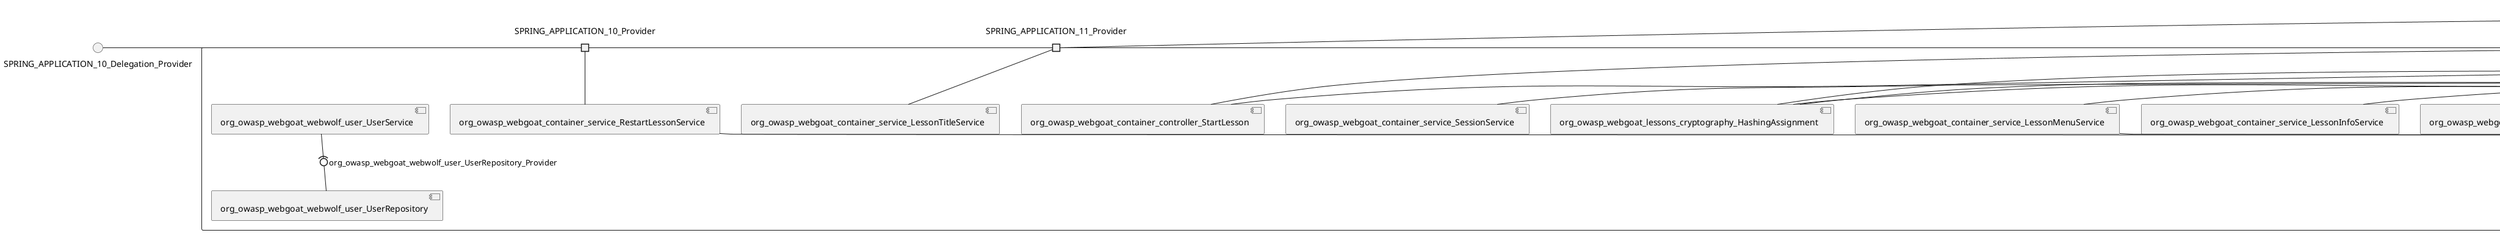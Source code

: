 @startuml
skinparam fixCircleLabelOverlapping true
skinparam componentStyle uml2
() SPRING_APPLICATION_10_Delegation_Provider
() SPRING_APPLICATION_11_Delegation_Provider
() SPRING_APPLICATION_12_Delegation_Provider
() SPRING_APPLICATION_13_Delegation_Provider
() SPRING_APPLICATION_14_Delegation_Provider
() SPRING_APPLICATION_15_Delegation_Provider
() SPRING_APPLICATION_16_Delegation_Provider
() SPRING_APPLICATION_2_Delegation_Provider
() SPRING_APPLICATION_3_Delegation_Provider
() SPRING_APPLICATION_4_Delegation_Provider
() SPRING_APPLICATION_5_Delegation_Provider
() SPRING_APPLICATION_6_Delegation_Provider
() SPRING_APPLICATION_7_Delegation_Provider
() SPRING_APPLICATION_8_Delegation_Provider
() SPRING_APPLICATION_9_Delegation_Provider
() SPRING_APPLICATION_BypassRestrictions_FieldRestrictions_POST_Delegation_Provider
() SPRING_APPLICATION_BypassRestrictions_frontendValidation_POST_Delegation_Provider
() SPRING_APPLICATION_ChromeDevTools_dummy_POST_Delegation_Provider
() SPRING_APPLICATION_ChromeDevTools_network_POST_Delegation_Provider
() SPRING_APPLICATION_CrossSiteScriptingStored_stored_xss_POST_Delegation_Provider
() SPRING_APPLICATION_CrossSiteScriptingStored_stored_xss_follow_up_POST_Delegation_Provider
() SPRING_APPLICATION_CrossSiteScripting_attack1_POST_Delegation_Provider
() SPRING_APPLICATION_CrossSiteScripting_attack3_POST_Delegation_Provider
() SPRING_APPLICATION_CrossSiteScripting_attack4_POST_Delegation_Provider
() SPRING_APPLICATION_CrossSiteScripting_attack5a_GET_Delegation_Provider
() SPRING_APPLICATION_CrossSiteScripting_attack6a_POST_Delegation_Provider
() SPRING_APPLICATION_CrossSiteScripting_dom_follow_up_POST_Delegation_Provider
() SPRING_APPLICATION_CrossSiteScripting_phone_home_xss_POST_Delegation_Provider
() SPRING_APPLICATION_CrossSiteScripting_quiz_GET_POST_Delegation_Provider
() SPRING_APPLICATION_Delegation_Provider
() SPRING_APPLICATION_GET_10_Delegation_Provider
() SPRING_APPLICATION_GET_11_Delegation_Provider
() SPRING_APPLICATION_GET_2_Delegation_Provider
() SPRING_APPLICATION_GET_3_Delegation_Provider
() SPRING_APPLICATION_GET_4_Delegation_Provider
() SPRING_APPLICATION_GET_5_Delegation_Provider
() SPRING_APPLICATION_GET_6_Delegation_Provider
() SPRING_APPLICATION_GET_7_Delegation_Provider
() SPRING_APPLICATION_GET_8_Delegation_Provider
() SPRING_APPLICATION_GET_9_Delegation_Provider
() SPRING_APPLICATION_GET_Delegation_Provider
() SPRING_APPLICATION_HtmlTampering_task_POST_Delegation_Provider
() SPRING_APPLICATION_HttpBasics_attack1_POST_Delegation_Provider
() SPRING_APPLICATION_HttpBasics_attack2_POST_Delegation_Provider
() SPRING_APPLICATION_IDOR_diff_attributes_POST_Delegation_Provider
() SPRING_APPLICATION_IDOR_login_POST_Delegation_Provider
() SPRING_APPLICATION_IDOR_profile_alt_path_POST_Delegation_Provider
() SPRING_APPLICATION_InsecureDeserialization_task_POST_Delegation_Provider
() SPRING_APPLICATION_InsecureLogin_Delegation_Provider
() SPRING_APPLICATION_JWT_decode_POST_Delegation_Provider
() SPRING_APPLICATION_JWT_jku_Delegation_Provider
() SPRING_APPLICATION_JWT_kid_Delegation_Provider
() SPRING_APPLICATION_JWT_quiz_GET_POST_Delegation_Provider
() SPRING_APPLICATION_JWT_refresh_Delegation_Provider
() SPRING_APPLICATION_JWT_secret_POST_Delegation_Provider
() SPRING_APPLICATION_JWT_votings_Delegation_Provider
() SPRING_APPLICATION_LogSpoofing_log_bleeding_POST_Delegation_Provider
() SPRING_APPLICATION_LogSpoofing_log_spoofing_POST_Delegation_Provider
() SPRING_APPLICATION_POST_10_Delegation_Provider
() SPRING_APPLICATION_POST_11_Delegation_Provider
() SPRING_APPLICATION_POST_12_Delegation_Provider
() SPRING_APPLICATION_POST_13_Delegation_Provider
() SPRING_APPLICATION_POST_14_Delegation_Provider
() SPRING_APPLICATION_POST_15_Delegation_Provider
() SPRING_APPLICATION_POST_16_Delegation_Provider
() SPRING_APPLICATION_POST_17_Delegation_Provider
() SPRING_APPLICATION_POST_18_Delegation_Provider
() SPRING_APPLICATION_POST_2_Delegation_Provider
() SPRING_APPLICATION_POST_3_Delegation_Provider
() SPRING_APPLICATION_POST_4_Delegation_Provider
() SPRING_APPLICATION_POST_5_Delegation_Provider
() SPRING_APPLICATION_POST_6_Delegation_Provider
() SPRING_APPLICATION_POST_7_Delegation_Provider
() SPRING_APPLICATION_POST_8_Delegation_Provider
() SPRING_APPLICATION_POST_9_Delegation_Provider
() SPRING_APPLICATION_POST_Delegation_Provider
() SPRING_APPLICATION_PUT_Delegation_Provider
() SPRING_APPLICATION_PasswordReset_ForgotPassword_create_password_reset_link_POST_Delegation_Provider
() SPRING_APPLICATION_PasswordReset_SecurityQuestions_POST_Delegation_Provider
() SPRING_APPLICATION_PasswordReset_reset_Delegation_Provider
() SPRING_APPLICATION_PasswordReset_simple_mail_reset_POST_Delegation_Provider
() SPRING_APPLICATION_PathTraversal_profile_picture_GET_Delegation_Provider
() SPRING_APPLICATION_PathTraversal_profile_picture_fix_GET_Delegation_Provider
() SPRING_APPLICATION_PathTraversal_profile_upload_POST_Delegation_Provider
() SPRING_APPLICATION_PathTraversal_profile_upload_fix_POST_Delegation_Provider
() SPRING_APPLICATION_PathTraversal_profile_upload_remove_user_input_POST_Delegation_Provider
() SPRING_APPLICATION_PathTraversal_random_POST_Delegation_Provider
() SPRING_APPLICATION_PathTraversal_random_picture_GET_Delegation_Provider
() SPRING_APPLICATION_PathTraversal_zip_slip_Delegation_Provider
() SPRING_APPLICATION_SSRF_task1_POST_Delegation_Provider
() SPRING_APPLICATION_SSRF_task2_POST_Delegation_Provider
() SPRING_APPLICATION_SecurePasswords_assignment_POST_Delegation_Provider
() SPRING_APPLICATION_SqlInjectionAdvanced_attack6a_POST_Delegation_Provider
() SPRING_APPLICATION_SqlInjectionAdvanced_attack6b_POST_Delegation_Provider
() SPRING_APPLICATION_SqlInjectionAdvanced_challenge_Login_POST_Delegation_Provider
() SPRING_APPLICATION_SqlInjectionAdvanced_challenge_PUT_Delegation_Provider
() SPRING_APPLICATION_SqlInjectionAdvanced_quiz_GET_POST_Delegation_Provider
() SPRING_APPLICATION_SqlInjectionMitigations_attack10a_POST_Delegation_Provider
() SPRING_APPLICATION_SqlInjectionMitigations_attack10b_POST_Delegation_Provider
() SPRING_APPLICATION_SqlInjectionMitigations_attack12a_POST_Delegation_Provider
() SPRING_APPLICATION_SqlInjectionMitigations_servers_GET_Delegation_Provider
() SPRING_APPLICATION_SqlInjection_assignment5a_POST_Delegation_Provider
() SPRING_APPLICATION_SqlInjection_assignment5b_POST_Delegation_Provider
() SPRING_APPLICATION_SqlInjection_attack10_POST_Delegation_Provider
() SPRING_APPLICATION_SqlInjection_attack2_POST_Delegation_Provider
() SPRING_APPLICATION_SqlInjection_attack3_POST_Delegation_Provider
() SPRING_APPLICATION_SqlInjection_attack4_POST_Delegation_Provider
() SPRING_APPLICATION_SqlInjection_attack5_POST_Delegation_Provider
() SPRING_APPLICATION_SqlInjection_attack8_POST_Delegation_Provider
() SPRING_APPLICATION_SqlInjection_attack9_POST_Delegation_Provider
() SPRING_APPLICATION_SqlOnlyInputValidationOnKeywords_attack_POST_Delegation_Provider
() SPRING_APPLICATION_SqlOnlyInputValidation_attack_POST_Delegation_Provider
() SPRING_APPLICATION_VulnerableComponents_attack1_POST_Delegation_Provider
() SPRING_APPLICATION_WebWolf_GET_Delegation_Provider
() SPRING_APPLICATION_WebWolf_landing_Delegation_Provider
() SPRING_APPLICATION_WebWolf_mail_Delegation_Provider
() SPRING_APPLICATION_challenge_1_POST_Delegation_Provider
() SPRING_APPLICATION_challenge_5_POST_Delegation_Provider
() SPRING_APPLICATION_challenge_7_Delegation_Provider
() SPRING_APPLICATION_challenge_8_Delegation_Provider
() SPRING_APPLICATION_challenge_logo_Delegation_Provider
() SPRING_APPLICATION_cia_quiz_GET_POST_Delegation_Provider
() SPRING_APPLICATION_clientSideFiltering_attack1_POST_Delegation_Provider
() SPRING_APPLICATION_clientSideFiltering_challenge_store_coupons_GET_Delegation_Provider
() SPRING_APPLICATION_clientSideFiltering_getItForFree_POST_Delegation_Provider
() SPRING_APPLICATION_clientSideFiltering_salaries_GET_Delegation_Provider
() SPRING_APPLICATION_crypto_encoding_basic_auth_POST_Delegation_Provider
() SPRING_APPLICATION_crypto_encoding_xor_POST_Delegation_Provider
() SPRING_APPLICATION_crypto_hashing_POST_Delegation_Provider
() SPRING_APPLICATION_crypto_secure_defaults_POST_Delegation_Provider
() SPRING_APPLICATION_crypto_signing_verify_POST_Delegation_Provider
() SPRING_APPLICATION_csrf_feedback_message_POST_Delegation_Provider
() SPRING_APPLICATION_csrf_review_POST_Delegation_Provider
() SPRING_APPLICATION_files_GET_Delegation_Provider
() SPRING_APPLICATION_fileupload_POST_Delegation_Provider
() SPRING_APPLICATION_jwt_Delegation_Provider
() SPRING_APPLICATION_landing_Delegation_Provider
() SPRING_APPLICATION_lesson_template_Delegation_Provider
() SPRING_APPLICATION_login_oauth_mvc_GET_Delegation_Provider
() SPRING_APPLICATION_mail_DELETE_GET_POST_Delegation_Provider
() SPRING_APPLICATION_register_mvc_POST_Delegation_Provider
() SPRING_APPLICATION_registration_GET_Delegation_Provider
() SPRING_APPLICATION_requests_GET_Delegation_Provider
() SPRING_APPLICATION_scoreboard_data_GET_Delegation_Provider
() SPRING_APPLICATION_server_directory_GET_Delegation_Provider
() SPRING_APPLICATION_service_debug_labels_mvc_Delegation_Provider
() SPRING_APPLICATION_service_lessonoverview_mvc_Delegation_Provider
() SPRING_APPLICATION_xxe_comments_GET_Delegation_Provider
rectangle System {
[org_owasp_webgoat_container_HammerHead] [[webgoat-webgoat.repository#_kEpn4ho8Ee-Sg6AKe7UP2Q]]
[org_owasp_webgoat_container_WebWolfRedirect] [[webgoat-webgoat.repository#_kEpn4ho8Ee-Sg6AKe7UP2Q]]
[org_owasp_webgoat_container_controller_StartLesson] [[webgoat-webgoat.repository#_kEpn4ho8Ee-Sg6AKe7UP2Q]]
[org_owasp_webgoat_container_controller_Welcome] [[webgoat-webgoat.repository#_kEpn4ho8Ee-Sg6AKe7UP2Q]]
[org_owasp_webgoat_container_i18n_PluginMessages_Provider] [[webgoat-webgoat.repository#_kEpn4ho8Ee-Sg6AKe7UP2Q]]
[org_owasp_webgoat_container_service_EnvironmentService] [[webgoat-webgoat.repository#_kEpn4ho8Ee-Sg6AKe7UP2Q]]
[org_owasp_webgoat_container_service_HintService] [[webgoat-webgoat.repository#_kEpn4ho8Ee-Sg6AKe7UP2Q]]
[org_owasp_webgoat_container_service_LabelDebugService] [[webgoat-webgoat.repository#_kEpn4ho8Ee-Sg6AKe7UP2Q]]
[org_owasp_webgoat_container_service_LabelService] [[webgoat-webgoat.repository#_kEpn4ho8Ee-Sg6AKe7UP2Q]]
[org_owasp_webgoat_container_service_LessonInfoService] [[webgoat-webgoat.repository#_kEpn4ho8Ee-Sg6AKe7UP2Q]]
[org_owasp_webgoat_container_service_LessonMenuService] [[webgoat-webgoat.repository#_kEpn4ho8Ee-Sg6AKe7UP2Q]]
[org_owasp_webgoat_container_service_LessonProgressService] [[webgoat-webgoat.repository#_kEpn4ho8Ee-Sg6AKe7UP2Q]]
[org_owasp_webgoat_container_service_LessonTitleService] [[webgoat-webgoat.repository#_kEpn4ho8Ee-Sg6AKe7UP2Q]]
[org_owasp_webgoat_container_service_ReportCardService] [[webgoat-webgoat.repository#_kEpn4ho8Ee-Sg6AKe7UP2Q]]
[org_owasp_webgoat_container_service_RestartLessonService] [[webgoat-webgoat.repository#_kEpn4ho8Ee-Sg6AKe7UP2Q]]
[org_owasp_webgoat_container_service_SessionService] [[webgoat-webgoat.repository#_kEpn4ho8Ee-Sg6AKe7UP2Q]]
[org_owasp_webgoat_container_session_UserSessionData_Provider] [[webgoat-webgoat.repository#_kEpn4ho8Ee-Sg6AKe7UP2Q]]
[org_owasp_webgoat_container_session_WebSession_Provider] [[webgoat-webgoat.repository#_kEpn4ho8Ee-Sg6AKe7UP2Q]]
[org_owasp_webgoat_container_users_RegistrationController] [[webgoat-webgoat.repository#_kEpn4ho8Ee-Sg6AKe7UP2Q]]
[org_owasp_webgoat_container_users_Scoreboard] [[webgoat-webgoat.repository#_kEpn4ho8Ee-Sg6AKe7UP2Q]]
[org_owasp_webgoat_container_users_UserRepository] [[webgoat-webgoat.repository#_kEpn4ho8Ee-Sg6AKe7UP2Q]]
[org_owasp_webgoat_container_users_UserService] [[webgoat-webgoat.repository#_kEpn4ho8Ee-Sg6AKe7UP2Q]]
[org_owasp_webgoat_container_users_UserTrackerRepository] [[webgoat-webgoat.repository#_kEpn4ho8Ee-Sg6AKe7UP2Q]]
[org_owasp_webgoat_lessons_authbypass_VerifyAccount] [[webgoat-webgoat.repository#_kEpn4ho8Ee-Sg6AKe7UP2Q]]
[org_owasp_webgoat_lessons_bypassrestrictions_BypassRestrictionsFieldRestrictions] [[webgoat-webgoat.repository#_kEpn4ho8Ee-Sg6AKe7UP2Q]]
[org_owasp_webgoat_lessons_bypassrestrictions_BypassRestrictionsFrontendValidation] [[webgoat-webgoat.repository#_kEpn4ho8Ee-Sg6AKe7UP2Q]]
[org_owasp_webgoat_lessons_challenges_FlagController] [[webgoat-webgoat.repository#_kEpn4ho8Ee-Sg6AKe7UP2Q]]
[org_owasp_webgoat_lessons_challenges_challenge1_Assignment1] [[webgoat-webgoat.repository#_kEpn4ho8Ee-Sg6AKe7UP2Q]]
[org_owasp_webgoat_lessons_challenges_challenge1_ImageServlet] [[webgoat-webgoat.repository#_kEpn4ho8Ee-Sg6AKe7UP2Q]]
[org_owasp_webgoat_lessons_challenges_challenge5_Assignment5] [[webgoat-webgoat.repository#_kEpn4ho8Ee-Sg6AKe7UP2Q]]
[org_owasp_webgoat_lessons_challenges_challenge7_Assignment7] [[webgoat-webgoat.repository#_kEpn4ho8Ee-Sg6AKe7UP2Q]]
[org_owasp_webgoat_lessons_challenges_challenge8_Assignment8] [[webgoat-webgoat.repository#_kEpn4ho8Ee-Sg6AKe7UP2Q]]
[org_owasp_webgoat_lessons_chromedevtools_NetworkDummy] [[webgoat-webgoat.repository#_kEpn4ho8Ee-Sg6AKe7UP2Q]]
[org_owasp_webgoat_lessons_chromedevtools_NetworkLesson] [[webgoat-webgoat.repository#_kEpn4ho8Ee-Sg6AKe7UP2Q]]
[org_owasp_webgoat_lessons_cia_CIAQuiz] [[webgoat-webgoat.repository#_kEpn4ho8Ee-Sg6AKe7UP2Q]]
[org_owasp_webgoat_lessons_clientsidefiltering_ClientSideFilteringAssignment] [[webgoat-webgoat.repository#_kEpn4ho8Ee-Sg6AKe7UP2Q]]
[org_owasp_webgoat_lessons_clientsidefiltering_ClientSideFilteringFreeAssignment] [[webgoat-webgoat.repository#_kEpn4ho8Ee-Sg6AKe7UP2Q]]
[org_owasp_webgoat_lessons_clientsidefiltering_Salaries] [[webgoat-webgoat.repository#_kEpn4ho8Ee-Sg6AKe7UP2Q]]
[org_owasp_webgoat_lessons_clientsidefiltering_ShopEndpoint] [[webgoat-webgoat.repository#_kEpn4ho8Ee-Sg6AKe7UP2Q]]
[org_owasp_webgoat_lessons_cryptography_EncodingAssignment] [[webgoat-webgoat.repository#_kEpn4ho8Ee-Sg6AKe7UP2Q]]
[org_owasp_webgoat_lessons_cryptography_HashingAssignment] [[webgoat-webgoat.repository#_kEpn4ho8Ee-Sg6AKe7UP2Q]]
[org_owasp_webgoat_lessons_cryptography_SecureDefaultsAssignment] [[webgoat-webgoat.repository#_kEpn4ho8Ee-Sg6AKe7UP2Q]]
[org_owasp_webgoat_lessons_cryptography_SigningAssignment] [[webgoat-webgoat.repository#_kEpn4ho8Ee-Sg6AKe7UP2Q]]
[org_owasp_webgoat_lessons_cryptography_XOREncodingAssignment] [[webgoat-webgoat.repository#_kEpn4ho8Ee-Sg6AKe7UP2Q]]
[org_owasp_webgoat_lessons_csrf_CSRFConfirmFlag1] [[webgoat-webgoat.repository#_kEpn4ho8Ee-Sg6AKe7UP2Q]]
[org_owasp_webgoat_lessons_csrf_CSRFFeedback] [[webgoat-webgoat.repository#_kEpn4ho8Ee-Sg6AKe7UP2Q]]
[org_owasp_webgoat_lessons_csrf_CSRFGetFlag] [[webgoat-webgoat.repository#_kEpn4ho8Ee-Sg6AKe7UP2Q]]
[org_owasp_webgoat_lessons_csrf_CSRFLogin] [[webgoat-webgoat.repository#_kEpn4ho8Ee-Sg6AKe7UP2Q]]
[org_owasp_webgoat_lessons_csrf_ForgedReviews] [[webgoat-webgoat.repository#_kEpn4ho8Ee-Sg6AKe7UP2Q]]
[org_owasp_webgoat_lessons_csrf_ObjectMapper_Provider] [[webgoat-webgoat.repository#_kEpn4ho8Ee-Sg6AKe7UP2Q]]
[org_owasp_webgoat_lessons_deserialization_InsecureDeserializationTask] [[webgoat-webgoat.repository#_kEpn4ho8Ee-Sg6AKe7UP2Q]]
[org_owasp_webgoat_lessons_hijacksession_HijackSessionAssignment] [[webgoat-webgoat.repository#_kEpn4ho8Ee-Sg6AKe7UP2Q]]
[org_owasp_webgoat_lessons_hijacksession_cas_HijackSessionAuthenticationProvider] [[webgoat-webgoat.repository#_kEpn4ho8Ee-Sg6AKe7UP2Q]]
[org_owasp_webgoat_lessons_htmltampering_HtmlTamperingTask] [[webgoat-webgoat.repository#_kEpn4ho8Ee-Sg6AKe7UP2Q]]
[org_owasp_webgoat_lessons_httpbasics_HttpBasicsLesson] [[webgoat-webgoat.repository#_kEpn4ho8Ee-Sg6AKe7UP2Q]]
[org_owasp_webgoat_lessons_httpbasics_HttpBasicsQuiz] [[webgoat-webgoat.repository#_kEpn4ho8Ee-Sg6AKe7UP2Q]]
[org_owasp_webgoat_lessons_httpproxies_HttpBasicsInterceptRequest] [[webgoat-webgoat.repository#_kEpn4ho8Ee-Sg6AKe7UP2Q]]
[org_owasp_webgoat_lessons_idor_IDORDiffAttributes] [[webgoat-webgoat.repository#_kEpn4ho8Ee-Sg6AKe7UP2Q]]
[org_owasp_webgoat_lessons_idor_IDOREditOtherProfile] [[webgoat-webgoat.repository#_kEpn4ho8Ee-Sg6AKe7UP2Q]]
[org_owasp_webgoat_lessons_idor_IDORLogin] [[webgoat-webgoat.repository#_kEpn4ho8Ee-Sg6AKe7UP2Q]]
[org_owasp_webgoat_lessons_idor_IDORViewOtherProfile] [[webgoat-webgoat.repository#_kEpn4ho8Ee-Sg6AKe7UP2Q]]
[org_owasp_webgoat_lessons_idor_IDORViewOwnProfile] [[webgoat-webgoat.repository#_kEpn4ho8Ee-Sg6AKe7UP2Q]]
[org_owasp_webgoat_lessons_idor_IDORViewOwnProfileAltUrl] [[webgoat-webgoat.repository#_kEpn4ho8Ee-Sg6AKe7UP2Q]]
[org_owasp_webgoat_lessons_insecurelogin_InsecureLoginTask] [[webgoat-webgoat.repository#_kEpn4ho8Ee-Sg6AKe7UP2Q]]
[org_owasp_webgoat_lessons_jwt_JWTDecodeEndpoint] [[webgoat-webgoat.repository#_kEpn4ho8Ee-Sg6AKe7UP2Q]]
[org_owasp_webgoat_lessons_jwt_JWTQuiz] [[webgoat-webgoat.repository#_kEpn4ho8Ee-Sg6AKe7UP2Q]]
[org_owasp_webgoat_lessons_jwt_JWTRefreshEndpoint] [[webgoat-webgoat.repository#_kEpn4ho8Ee-Sg6AKe7UP2Q]]
[org_owasp_webgoat_lessons_jwt_JWTSecretKeyEndpoint] [[webgoat-webgoat.repository#_kEpn4ho8Ee-Sg6AKe7UP2Q]]
[org_owasp_webgoat_lessons_jwt_JWTVotesEndpoint] [[webgoat-webgoat.repository#_kEpn4ho8Ee-Sg6AKe7UP2Q]]
[org_owasp_webgoat_lessons_jwt_claimmisuse_JWTHeaderJKUEndpoint] [[webgoat-webgoat.repository#_kEpn4ho8Ee-Sg6AKe7UP2Q]]
[org_owasp_webgoat_lessons_jwt_claimmisuse_JWTHeaderKIDEndpoint] [[webgoat-webgoat.repository#_kEpn4ho8Ee-Sg6AKe7UP2Q]]
[org_owasp_webgoat_lessons_lessontemplate_SampleAttack] [[webgoat-webgoat.repository#_kEpn4ho8Ee-Sg6AKe7UP2Q]]
[org_owasp_webgoat_lessons_logging_LogBleedingTask] [[webgoat-webgoat.repository#_kEpn4ho8Ee-Sg6AKe7UP2Q]]
[org_owasp_webgoat_lessons_logging_LogSpoofingTask] [[webgoat-webgoat.repository#_kEpn4ho8Ee-Sg6AKe7UP2Q]]
[org_owasp_webgoat_lessons_missingac_MissingFunctionACHiddenMenus] [[webgoat-webgoat.repository#_kEpn4ho8Ee-Sg6AKe7UP2Q]]
[org_owasp_webgoat_lessons_missingac_MissingFunctionACUsers] [[webgoat-webgoat.repository#_kEpn4ho8Ee-Sg6AKe7UP2Q]]
[org_owasp_webgoat_lessons_missingac_MissingFunctionACYourHash] [[webgoat-webgoat.repository#_kEpn4ho8Ee-Sg6AKe7UP2Q]]
[org_owasp_webgoat_lessons_missingac_MissingFunctionACYourHashAdmin] [[webgoat-webgoat.repository#_kEpn4ho8Ee-Sg6AKe7UP2Q]]
[org_owasp_webgoat_lessons_passwordreset_QuestionsAssignment] [[webgoat-webgoat.repository#_kEpn4ho8Ee-Sg6AKe7UP2Q]]
[org_owasp_webgoat_lessons_passwordreset_ResetLinkAssignment] [[webgoat-webgoat.repository#_kEpn4ho8Ee-Sg6AKe7UP2Q]]
[org_owasp_webgoat_lessons_passwordreset_ResetLinkAssignmentForgotPassword] [[webgoat-webgoat.repository#_kEpn4ho8Ee-Sg6AKe7UP2Q]]
[org_owasp_webgoat_lessons_passwordreset_SecurityQuestionAssignment] [[webgoat-webgoat.repository#_kEpn4ho8Ee-Sg6AKe7UP2Q]]
[org_owasp_webgoat_lessons_passwordreset_SimpleMailAssignment] [[webgoat-webgoat.repository#_kEpn4ho8Ee-Sg6AKe7UP2Q]]
[org_owasp_webgoat_lessons_passwordreset_TriedQuestions] [[webgoat-webgoat.repository#_kEpn4ho8Ee-Sg6AKe7UP2Q]]
[org_owasp_webgoat_lessons_pathtraversal_ProfileUpload] [[webgoat-webgoat.repository#_kEpn4ho8Ee-Sg6AKe7UP2Q]]
[org_owasp_webgoat_lessons_pathtraversal_ProfileUploadFix] [[webgoat-webgoat.repository#_kEpn4ho8Ee-Sg6AKe7UP2Q]]
[org_owasp_webgoat_lessons_pathtraversal_ProfileUploadRemoveUserInput] [[webgoat-webgoat.repository#_kEpn4ho8Ee-Sg6AKe7UP2Q]]
[org_owasp_webgoat_lessons_pathtraversal_ProfileUploadRetrieval] [[webgoat-webgoat.repository#_kEpn4ho8Ee-Sg6AKe7UP2Q]]
[org_owasp_webgoat_lessons_pathtraversal_ProfileZipSlip] [[webgoat-webgoat.repository#_kEpn4ho8Ee-Sg6AKe7UP2Q]]
[org_owasp_webgoat_lessons_securepasswords_SecurePasswordsAssignment] [[webgoat-webgoat.repository#_kEpn4ho8Ee-Sg6AKe7UP2Q]]
[org_owasp_webgoat_lessons_spoofcookie_SpoofCookieAssignment] [[webgoat-webgoat.repository#_kEpn4ho8Ee-Sg6AKe7UP2Q]]
[org_owasp_webgoat_lessons_sqlinjection_advanced_SqlInjectionChallenge] [[webgoat-webgoat.repository#_kEpn4ho8Ee-Sg6AKe7UP2Q]]
[org_owasp_webgoat_lessons_sqlinjection_advanced_SqlInjectionChallengeLogin] [[webgoat-webgoat.repository#_kEpn4ho8Ee-Sg6AKe7UP2Q]]
[org_owasp_webgoat_lessons_sqlinjection_advanced_SqlInjectionLesson6a] [[webgoat-webgoat.repository#_kEpn4ho8Ee-Sg6AKe7UP2Q]]
[org_owasp_webgoat_lessons_sqlinjection_advanced_SqlInjectionLesson6b] [[webgoat-webgoat.repository#_kEpn4ho8Ee-Sg6AKe7UP2Q]]
[org_owasp_webgoat_lessons_sqlinjection_advanced_SqlInjectionQuiz] [[webgoat-webgoat.repository#_kEpn4ho8Ee-Sg6AKe7UP2Q]]
[org_owasp_webgoat_lessons_sqlinjection_introduction_SqlInjectionLesson10] [[webgoat-webgoat.repository#_kEpn4ho8Ee-Sg6AKe7UP2Q]]
[org_owasp_webgoat_lessons_sqlinjection_introduction_SqlInjectionLesson2] [[webgoat-webgoat.repository#_kEpn4ho8Ee-Sg6AKe7UP2Q]]
[org_owasp_webgoat_lessons_sqlinjection_introduction_SqlInjectionLesson3] [[webgoat-webgoat.repository#_kEpn4ho8Ee-Sg6AKe7UP2Q]]
[org_owasp_webgoat_lessons_sqlinjection_introduction_SqlInjectionLesson4] [[webgoat-webgoat.repository#_kEpn4ho8Ee-Sg6AKe7UP2Q]]
[org_owasp_webgoat_lessons_sqlinjection_introduction_SqlInjectionLesson5] [[webgoat-webgoat.repository#_kEpn4ho8Ee-Sg6AKe7UP2Q]]
[org_owasp_webgoat_lessons_sqlinjection_introduction_SqlInjectionLesson5a] [[webgoat-webgoat.repository#_kEpn4ho8Ee-Sg6AKe7UP2Q]]
[org_owasp_webgoat_lessons_sqlinjection_introduction_SqlInjectionLesson5b] [[webgoat-webgoat.repository#_kEpn4ho8Ee-Sg6AKe7UP2Q]]
[org_owasp_webgoat_lessons_sqlinjection_introduction_SqlInjectionLesson8] [[webgoat-webgoat.repository#_kEpn4ho8Ee-Sg6AKe7UP2Q]]
[org_owasp_webgoat_lessons_sqlinjection_introduction_SqlInjectionLesson9] [[webgoat-webgoat.repository#_kEpn4ho8Ee-Sg6AKe7UP2Q]]
[org_owasp_webgoat_lessons_sqlinjection_mitigation_Servers] [[webgoat-webgoat.repository#_kEpn4ho8Ee-Sg6AKe7UP2Q]]
[org_owasp_webgoat_lessons_sqlinjection_mitigation_SqlInjectionLesson10a] [[webgoat-webgoat.repository#_kEpn4ho8Ee-Sg6AKe7UP2Q]]
[org_owasp_webgoat_lessons_sqlinjection_mitigation_SqlInjectionLesson10b] [[webgoat-webgoat.repository#_kEpn4ho8Ee-Sg6AKe7UP2Q]]
[org_owasp_webgoat_lessons_sqlinjection_mitigation_SqlInjectionLesson13] [[webgoat-webgoat.repository#_kEpn4ho8Ee-Sg6AKe7UP2Q]]
[org_owasp_webgoat_lessons_sqlinjection_mitigation_SqlOnlyInputValidation] [[webgoat-webgoat.repository#_kEpn4ho8Ee-Sg6AKe7UP2Q]]
[org_owasp_webgoat_lessons_sqlinjection_mitigation_SqlOnlyInputValidationOnKeywords] [[webgoat-webgoat.repository#_kEpn4ho8Ee-Sg6AKe7UP2Q]]
[org_owasp_webgoat_lessons_ssrf_SSRFTask1] [[webgoat-webgoat.repository#_kEpn4ho8Ee-Sg6AKe7UP2Q]]
[org_owasp_webgoat_lessons_ssrf_SSRFTask2] [[webgoat-webgoat.repository#_kEpn4ho8Ee-Sg6AKe7UP2Q]]
[org_owasp_webgoat_lessons_vulnerablecomponents_VulnerableComponentsLesson] [[webgoat-webgoat.repository#_kEpn4ho8Ee-Sg6AKe7UP2Q]]
[org_owasp_webgoat_lessons_webwolfintroduction_LandingAssignment] [[webgoat-webgoat.repository#_kEpn4ho8Ee-Sg6AKe7UP2Q]]
[org_owasp_webgoat_lessons_webwolfintroduction_MailAssignment] [[webgoat-webgoat.repository#_kEpn4ho8Ee-Sg6AKe7UP2Q]]
[org_owasp_webgoat_lessons_xss_CrossSiteScriptingLesson1] [[webgoat-webgoat.repository#_kEpn4ho8Ee-Sg6AKe7UP2Q]]
[org_owasp_webgoat_lessons_xss_CrossSiteScriptingLesson3] [[webgoat-webgoat.repository#_kEpn4ho8Ee-Sg6AKe7UP2Q]]
[org_owasp_webgoat_lessons_xss_CrossSiteScriptingLesson4] [[webgoat-webgoat.repository#_kEpn4ho8Ee-Sg6AKe7UP2Q]]
[org_owasp_webgoat_lessons_xss_CrossSiteScriptingLesson5a] [[webgoat-webgoat.repository#_kEpn4ho8Ee-Sg6AKe7UP2Q]]
[org_owasp_webgoat_lessons_xss_CrossSiteScriptingLesson6a] [[webgoat-webgoat.repository#_kEpn4ho8Ee-Sg6AKe7UP2Q]]
[org_owasp_webgoat_lessons_xss_CrossSiteScriptingQuiz] [[webgoat-webgoat.repository#_kEpn4ho8Ee-Sg6AKe7UP2Q]]
[org_owasp_webgoat_lessons_xss_DOMCrossSiteScripting] [[webgoat-webgoat.repository#_kEpn4ho8Ee-Sg6AKe7UP2Q]]
[org_owasp_webgoat_lessons_xss_DOMCrossSiteScriptingVerifier] [[webgoat-webgoat.repository#_kEpn4ho8Ee-Sg6AKe7UP2Q]]
[org_owasp_webgoat_lessons_xss_stored_StoredCrossSiteScriptingVerifier] [[webgoat-webgoat.repository#_kEpn4ho8Ee-Sg6AKe7UP2Q]]
[org_owasp_webgoat_lessons_xss_stored_StoredXssComments] [[webgoat-webgoat.repository#_kEpn4ho8Ee-Sg6AKe7UP2Q]]
[org_owasp_webgoat_lessons_xxe_BlindSendFileAssignment] [[webgoat-webgoat.repository#_kEpn4ho8Ee-Sg6AKe7UP2Q]]
[org_owasp_webgoat_lessons_xxe_CommentsCache] [[webgoat-webgoat.repository#_kEpn4ho8Ee-Sg6AKe7UP2Q]]
[org_owasp_webgoat_lessons_xxe_CommentsEndpoint] [[webgoat-webgoat.repository#_kEpn4ho8Ee-Sg6AKe7UP2Q]]
[org_owasp_webgoat_lessons_xxe_ContentTypeAssignment] [[webgoat-webgoat.repository#_kEpn4ho8Ee-Sg6AKe7UP2Q]]
[org_owasp_webgoat_lessons_xxe_SimpleXXE] [[webgoat-webgoat.repository#_kEpn4ho8Ee-Sg6AKe7UP2Q]]
[org_owasp_webgoat_webwolf_FileServer] [[webgoat-webgoat.repository#_kEpn4ho8Ee-Sg6AKe7UP2Q]]
[org_owasp_webgoat_webwolf_jwt_JWTController] [[webgoat-webgoat.repository#_kEpn4ho8Ee-Sg6AKe7UP2Q]]
[org_owasp_webgoat_webwolf_mailbox_MailboxController] [[webgoat-webgoat.repository#_kEpn4ho8Ee-Sg6AKe7UP2Q]]
[org_owasp_webgoat_webwolf_mailbox_MailboxRepository] [[webgoat-webgoat.repository#_kEpn4ho8Ee-Sg6AKe7UP2Q]]
[org_owasp_webgoat_webwolf_requests_LandingPage] [[webgoat-webgoat.repository#_kEpn4ho8Ee-Sg6AKe7UP2Q]]
[org_owasp_webgoat_webwolf_requests_Requests] [[webgoat-webgoat.repository#_kEpn4ho8Ee-Sg6AKe7UP2Q]]
[org_owasp_webgoat_webwolf_user_UserRepository] [[webgoat-webgoat.repository#_kEpn4ho8Ee-Sg6AKe7UP2Q]]
[org_owasp_webgoat_webwolf_user_UserService] [[webgoat-webgoat.repository#_kEpn4ho8Ee-Sg6AKe7UP2Q]]
port SPRING_APPLICATION_10_Provider
SPRING_APPLICATION_10_Delegation_Provider - SPRING_APPLICATION_10_Provider
SPRING_APPLICATION_10_Provider - [org_owasp_webgoat_container_service_RestartLessonService]
port SPRING_APPLICATION_11_Provider
SPRING_APPLICATION_11_Delegation_Provider - SPRING_APPLICATION_11_Provider
SPRING_APPLICATION_11_Provider - [org_owasp_webgoat_container_service_LessonTitleService]
port SPRING_APPLICATION_12_Provider
SPRING_APPLICATION_12_Delegation_Provider - SPRING_APPLICATION_12_Provider
SPRING_APPLICATION_12_Provider - [org_owasp_webgoat_container_controller_StartLesson]
port SPRING_APPLICATION_13_Provider
SPRING_APPLICATION_13_Delegation_Provider - SPRING_APPLICATION_13_Provider
SPRING_APPLICATION_13_Provider - [org_owasp_webgoat_lessons_cryptography_HashingAssignment]
port SPRING_APPLICATION_14_Provider
SPRING_APPLICATION_14_Delegation_Provider - SPRING_APPLICATION_14_Provider
SPRING_APPLICATION_14_Provider - [org_owasp_webgoat_lessons_jwt_JWTSecretKeyEndpoint]
port SPRING_APPLICATION_15_Provider
SPRING_APPLICATION_15_Delegation_Provider - SPRING_APPLICATION_15_Provider
SPRING_APPLICATION_15_Provider - [org_owasp_webgoat_container_service_LabelDebugService]
port SPRING_APPLICATION_16_Provider
SPRING_APPLICATION_16_Delegation_Provider - SPRING_APPLICATION_16_Provider
SPRING_APPLICATION_16_Provider - [org_owasp_webgoat_lessons_xxe_SimpleXXE]
port SPRING_APPLICATION_2_Provider
SPRING_APPLICATION_2_Delegation_Provider - SPRING_APPLICATION_2_Provider
SPRING_APPLICATION_2_Provider - [org_owasp_webgoat_container_service_SessionService]
port SPRING_APPLICATION_3_Provider
SPRING_APPLICATION_3_Delegation_Provider - SPRING_APPLICATION_3_Provider
SPRING_APPLICATION_3_Provider - [org_owasp_webgoat_lessons_cryptography_HashingAssignment]
port SPRING_APPLICATION_4_Provider
SPRING_APPLICATION_4_Delegation_Provider - SPRING_APPLICATION_4_Provider
SPRING_APPLICATION_4_Provider - [org_owasp_webgoat_container_service_LessonMenuService]
port SPRING_APPLICATION_5_Provider
SPRING_APPLICATION_5_Delegation_Provider - SPRING_APPLICATION_5_Provider
SPRING_APPLICATION_5_Provider - [org_owasp_webgoat_container_controller_StartLesson]
port SPRING_APPLICATION_6_Provider
SPRING_APPLICATION_6_Delegation_Provider - SPRING_APPLICATION_6_Provider
SPRING_APPLICATION_6_Provider - [org_owasp_webgoat_container_service_LessonInfoService]
port SPRING_APPLICATION_7_Provider
SPRING_APPLICATION_7_Delegation_Provider - SPRING_APPLICATION_7_Provider
SPRING_APPLICATION_7_Provider - [org_owasp_webgoat_lessons_httpproxies_HttpBasicsInterceptRequest]
port SPRING_APPLICATION_8_Provider
SPRING_APPLICATION_8_Delegation_Provider - SPRING_APPLICATION_8_Provider
SPRING_APPLICATION_8_Provider - [org_owasp_webgoat_container_HammerHead]
port SPRING_APPLICATION_9_Provider
SPRING_APPLICATION_9_Delegation_Provider - SPRING_APPLICATION_9_Provider
SPRING_APPLICATION_9_Provider - [org_owasp_webgoat_lessons_cryptography_SigningAssignment]
port SPRING_APPLICATION_BypassRestrictions_FieldRestrictions_POST_Provider
SPRING_APPLICATION_BypassRestrictions_FieldRestrictions_POST_Delegation_Provider - SPRING_APPLICATION_BypassRestrictions_FieldRestrictions_POST_Provider
SPRING_APPLICATION_BypassRestrictions_FieldRestrictions_POST_Provider - [org_owasp_webgoat_lessons_bypassrestrictions_BypassRestrictionsFieldRestrictions]
port SPRING_APPLICATION_BypassRestrictions_frontendValidation_POST_Provider
SPRING_APPLICATION_BypassRestrictions_frontendValidation_POST_Delegation_Provider - SPRING_APPLICATION_BypassRestrictions_frontendValidation_POST_Provider
SPRING_APPLICATION_BypassRestrictions_frontendValidation_POST_Provider - [org_owasp_webgoat_lessons_bypassrestrictions_BypassRestrictionsFrontendValidation]
port SPRING_APPLICATION_ChromeDevTools_dummy_POST_Provider
SPRING_APPLICATION_ChromeDevTools_dummy_POST_Delegation_Provider - SPRING_APPLICATION_ChromeDevTools_dummy_POST_Provider
SPRING_APPLICATION_ChromeDevTools_dummy_POST_Provider - [org_owasp_webgoat_lessons_chromedevtools_NetworkDummy]
port SPRING_APPLICATION_ChromeDevTools_network_POST_Provider
SPRING_APPLICATION_ChromeDevTools_network_POST_Delegation_Provider - SPRING_APPLICATION_ChromeDevTools_network_POST_Provider
SPRING_APPLICATION_ChromeDevTools_network_POST_Provider - [org_owasp_webgoat_lessons_chromedevtools_NetworkLesson]
port SPRING_APPLICATION_CrossSiteScriptingStored_stored_xss_POST_Provider
SPRING_APPLICATION_CrossSiteScriptingStored_stored_xss_POST_Delegation_Provider - SPRING_APPLICATION_CrossSiteScriptingStored_stored_xss_POST_Provider
SPRING_APPLICATION_CrossSiteScriptingStored_stored_xss_POST_Provider - [org_owasp_webgoat_lessons_xss_stored_StoredXssComments]
port SPRING_APPLICATION_CrossSiteScriptingStored_stored_xss_follow_up_POST_Provider
SPRING_APPLICATION_CrossSiteScriptingStored_stored_xss_follow_up_POST_Delegation_Provider - SPRING_APPLICATION_CrossSiteScriptingStored_stored_xss_follow_up_POST_Provider
SPRING_APPLICATION_CrossSiteScriptingStored_stored_xss_follow_up_POST_Provider - [org_owasp_webgoat_lessons_xss_stored_StoredCrossSiteScriptingVerifier]
port SPRING_APPLICATION_CrossSiteScripting_attack1_POST_Provider
SPRING_APPLICATION_CrossSiteScripting_attack1_POST_Delegation_Provider - SPRING_APPLICATION_CrossSiteScripting_attack1_POST_Provider
SPRING_APPLICATION_CrossSiteScripting_attack1_POST_Provider - [org_owasp_webgoat_lessons_xss_CrossSiteScriptingLesson1]
port SPRING_APPLICATION_CrossSiteScripting_attack3_POST_Provider
SPRING_APPLICATION_CrossSiteScripting_attack3_POST_Delegation_Provider - SPRING_APPLICATION_CrossSiteScripting_attack3_POST_Provider
SPRING_APPLICATION_CrossSiteScripting_attack3_POST_Provider - [org_owasp_webgoat_lessons_xss_CrossSiteScriptingLesson3]
port SPRING_APPLICATION_CrossSiteScripting_attack4_POST_Provider
SPRING_APPLICATION_CrossSiteScripting_attack4_POST_Delegation_Provider - SPRING_APPLICATION_CrossSiteScripting_attack4_POST_Provider
SPRING_APPLICATION_CrossSiteScripting_attack4_POST_Provider - [org_owasp_webgoat_lessons_xss_CrossSiteScriptingLesson4]
port SPRING_APPLICATION_CrossSiteScripting_attack5a_GET_Provider
SPRING_APPLICATION_CrossSiteScripting_attack5a_GET_Delegation_Provider - SPRING_APPLICATION_CrossSiteScripting_attack5a_GET_Provider
SPRING_APPLICATION_CrossSiteScripting_attack5a_GET_Provider - [org_owasp_webgoat_lessons_xss_CrossSiteScriptingLesson5a]
port SPRING_APPLICATION_CrossSiteScripting_attack6a_POST_Provider
SPRING_APPLICATION_CrossSiteScripting_attack6a_POST_Delegation_Provider - SPRING_APPLICATION_CrossSiteScripting_attack6a_POST_Provider
SPRING_APPLICATION_CrossSiteScripting_attack6a_POST_Provider - [org_owasp_webgoat_lessons_xss_CrossSiteScriptingLesson6a]
port SPRING_APPLICATION_CrossSiteScripting_dom_follow_up_POST_Provider
SPRING_APPLICATION_CrossSiteScripting_dom_follow_up_POST_Delegation_Provider - SPRING_APPLICATION_CrossSiteScripting_dom_follow_up_POST_Provider
SPRING_APPLICATION_CrossSiteScripting_dom_follow_up_POST_Provider - [org_owasp_webgoat_lessons_xss_DOMCrossSiteScriptingVerifier]
port SPRING_APPLICATION_CrossSiteScripting_phone_home_xss_POST_Provider
SPRING_APPLICATION_CrossSiteScripting_phone_home_xss_POST_Delegation_Provider - SPRING_APPLICATION_CrossSiteScripting_phone_home_xss_POST_Provider
SPRING_APPLICATION_CrossSiteScripting_phone_home_xss_POST_Provider - [org_owasp_webgoat_lessons_xss_DOMCrossSiteScripting]
port SPRING_APPLICATION_CrossSiteScripting_quiz_GET_POST_Provider
SPRING_APPLICATION_CrossSiteScripting_quiz_GET_POST_Delegation_Provider - SPRING_APPLICATION_CrossSiteScripting_quiz_GET_POST_Provider
SPRING_APPLICATION_CrossSiteScripting_quiz_GET_POST_Provider - [org_owasp_webgoat_lessons_xss_CrossSiteScriptingQuiz]
port SPRING_APPLICATION_Provider
SPRING_APPLICATION_Delegation_Provider - SPRING_APPLICATION_Provider
SPRING_APPLICATION_Provider - [org_owasp_webgoat_webwolf_FileServer]
port SPRING_APPLICATION_GET_10_Provider
SPRING_APPLICATION_GET_10_Delegation_Provider - SPRING_APPLICATION_GET_10_Provider
SPRING_APPLICATION_GET_10_Provider - [org_owasp_webgoat_lessons_idor_IDORViewOwnProfile]
port SPRING_APPLICATION_GET_11_Provider
SPRING_APPLICATION_GET_11_Delegation_Provider - SPRING_APPLICATION_GET_11_Provider
SPRING_APPLICATION_GET_11_Provider - [org_owasp_webgoat_lessons_missingac_MissingFunctionACUsers]
port SPRING_APPLICATION_GET_2_Provider
SPRING_APPLICATION_GET_2_Delegation_Provider - SPRING_APPLICATION_GET_2_Provider
SPRING_APPLICATION_GET_2_Provider - [org_owasp_webgoat_container_service_HintService]
port SPRING_APPLICATION_GET_3_Provider
SPRING_APPLICATION_GET_3_Delegation_Provider - SPRING_APPLICATION_GET_3_Provider
SPRING_APPLICATION_GET_3_Provider - [org_owasp_webgoat_lessons_cryptography_EncodingAssignment]
port SPRING_APPLICATION_GET_4_Provider
SPRING_APPLICATION_GET_4_Delegation_Provider - SPRING_APPLICATION_GET_4_Provider
SPRING_APPLICATION_GET_4_Provider - [org_owasp_webgoat_container_service_LabelService]
port SPRING_APPLICATION_GET_5_Provider
SPRING_APPLICATION_GET_5_Delegation_Provider - SPRING_APPLICATION_GET_5_Provider
SPRING_APPLICATION_GET_5_Provider - [org_owasp_webgoat_lessons_xss_stored_StoredXssComments]
port SPRING_APPLICATION_GET_6_Provider
SPRING_APPLICATION_GET_6_Delegation_Provider - SPRING_APPLICATION_GET_6_Provider
SPRING_APPLICATION_GET_6_Provider - [org_owasp_webgoat_lessons_spoofcookie_SpoofCookieAssignment]
port SPRING_APPLICATION_GET_7_Provider
SPRING_APPLICATION_GET_7_Delegation_Provider - SPRING_APPLICATION_GET_7_Provider
SPRING_APPLICATION_GET_7_Provider - [org_owasp_webgoat_lessons_idor_IDORViewOtherProfile]
port SPRING_APPLICATION_GET_8_Provider
SPRING_APPLICATION_GET_8_Delegation_Provider - SPRING_APPLICATION_GET_8_Provider
SPRING_APPLICATION_GET_8_Provider - [org_owasp_webgoat_container_service_ReportCardService]
port SPRING_APPLICATION_GET_9_Provider
SPRING_APPLICATION_GET_9_Delegation_Provider - SPRING_APPLICATION_GET_9_Provider
SPRING_APPLICATION_GET_9_Provider - [org_owasp_webgoat_container_controller_Welcome]
port SPRING_APPLICATION_GET_Provider
SPRING_APPLICATION_GET_Delegation_Provider - SPRING_APPLICATION_GET_Provider
SPRING_APPLICATION_GET_Provider - [org_owasp_webgoat_lessons_csrf_ForgedReviews]
port SPRING_APPLICATION_HtmlTampering_task_POST_Provider
SPRING_APPLICATION_HtmlTampering_task_POST_Delegation_Provider - SPRING_APPLICATION_HtmlTampering_task_POST_Provider
SPRING_APPLICATION_HtmlTampering_task_POST_Provider - [org_owasp_webgoat_lessons_htmltampering_HtmlTamperingTask]
port SPRING_APPLICATION_HttpBasics_attack1_POST_Provider
SPRING_APPLICATION_HttpBasics_attack1_POST_Delegation_Provider - SPRING_APPLICATION_HttpBasics_attack1_POST_Provider
SPRING_APPLICATION_HttpBasics_attack1_POST_Provider - [org_owasp_webgoat_lessons_httpbasics_HttpBasicsLesson]
port SPRING_APPLICATION_HttpBasics_attack2_POST_Provider
SPRING_APPLICATION_HttpBasics_attack2_POST_Delegation_Provider - SPRING_APPLICATION_HttpBasics_attack2_POST_Provider
SPRING_APPLICATION_HttpBasics_attack2_POST_Provider - [org_owasp_webgoat_lessons_httpbasics_HttpBasicsQuiz]
port SPRING_APPLICATION_IDOR_diff_attributes_POST_Provider
SPRING_APPLICATION_IDOR_diff_attributes_POST_Delegation_Provider - SPRING_APPLICATION_IDOR_diff_attributes_POST_Provider
SPRING_APPLICATION_IDOR_diff_attributes_POST_Provider - [org_owasp_webgoat_lessons_idor_IDORDiffAttributes]
port SPRING_APPLICATION_IDOR_login_POST_Provider
SPRING_APPLICATION_IDOR_login_POST_Delegation_Provider - SPRING_APPLICATION_IDOR_login_POST_Provider
SPRING_APPLICATION_IDOR_login_POST_Provider - [org_owasp_webgoat_lessons_idor_IDORLogin]
port SPRING_APPLICATION_IDOR_profile_alt_path_POST_Provider
SPRING_APPLICATION_IDOR_profile_alt_path_POST_Delegation_Provider - SPRING_APPLICATION_IDOR_profile_alt_path_POST_Provider
SPRING_APPLICATION_IDOR_profile_alt_path_POST_Provider - [org_owasp_webgoat_lessons_idor_IDORViewOwnProfileAltUrl]
port SPRING_APPLICATION_InsecureDeserialization_task_POST_Provider
SPRING_APPLICATION_InsecureDeserialization_task_POST_Delegation_Provider - SPRING_APPLICATION_InsecureDeserialization_task_POST_Provider
SPRING_APPLICATION_InsecureDeserialization_task_POST_Provider - [org_owasp_webgoat_lessons_deserialization_InsecureDeserializationTask]
port SPRING_APPLICATION_InsecureLogin_Provider
SPRING_APPLICATION_InsecureLogin_Delegation_Provider - SPRING_APPLICATION_InsecureLogin_Provider
SPRING_APPLICATION_InsecureLogin_Provider - [org_owasp_webgoat_lessons_insecurelogin_InsecureLoginTask]
port SPRING_APPLICATION_JWT_decode_POST_Provider
SPRING_APPLICATION_JWT_decode_POST_Delegation_Provider - SPRING_APPLICATION_JWT_decode_POST_Provider
SPRING_APPLICATION_JWT_decode_POST_Provider - [org_owasp_webgoat_lessons_jwt_JWTDecodeEndpoint]
port SPRING_APPLICATION_JWT_jku_Provider
SPRING_APPLICATION_JWT_jku_Delegation_Provider - SPRING_APPLICATION_JWT_jku_Provider
SPRING_APPLICATION_JWT_jku_Provider - [org_owasp_webgoat_lessons_jwt_claimmisuse_JWTHeaderJKUEndpoint]
port SPRING_APPLICATION_JWT_kid_Provider
SPRING_APPLICATION_JWT_kid_Delegation_Provider - SPRING_APPLICATION_JWT_kid_Provider
SPRING_APPLICATION_JWT_kid_Provider - [org_owasp_webgoat_lessons_jwt_claimmisuse_JWTHeaderKIDEndpoint]
port SPRING_APPLICATION_JWT_quiz_GET_POST_Provider
SPRING_APPLICATION_JWT_quiz_GET_POST_Delegation_Provider - SPRING_APPLICATION_JWT_quiz_GET_POST_Provider
SPRING_APPLICATION_JWT_quiz_GET_POST_Provider - [org_owasp_webgoat_lessons_jwt_JWTQuiz]
port SPRING_APPLICATION_JWT_refresh_Provider
SPRING_APPLICATION_JWT_refresh_Delegation_Provider - SPRING_APPLICATION_JWT_refresh_Provider
SPRING_APPLICATION_JWT_refresh_Provider - [org_owasp_webgoat_lessons_jwt_JWTRefreshEndpoint]
port SPRING_APPLICATION_JWT_secret_POST_Provider
SPRING_APPLICATION_JWT_secret_POST_Delegation_Provider - SPRING_APPLICATION_JWT_secret_POST_Provider
SPRING_APPLICATION_JWT_secret_POST_Provider - [org_owasp_webgoat_lessons_jwt_JWTSecretKeyEndpoint]
port SPRING_APPLICATION_JWT_votings_Provider
SPRING_APPLICATION_JWT_votings_Delegation_Provider - SPRING_APPLICATION_JWT_votings_Provider
SPRING_APPLICATION_JWT_votings_Provider - [org_owasp_webgoat_lessons_jwt_JWTVotesEndpoint]
port SPRING_APPLICATION_LogSpoofing_log_bleeding_POST_Provider
SPRING_APPLICATION_LogSpoofing_log_bleeding_POST_Delegation_Provider - SPRING_APPLICATION_LogSpoofing_log_bleeding_POST_Provider
SPRING_APPLICATION_LogSpoofing_log_bleeding_POST_Provider - [org_owasp_webgoat_lessons_logging_LogBleedingTask]
port SPRING_APPLICATION_LogSpoofing_log_spoofing_POST_Provider
SPRING_APPLICATION_LogSpoofing_log_spoofing_POST_Delegation_Provider - SPRING_APPLICATION_LogSpoofing_log_spoofing_POST_Provider
SPRING_APPLICATION_LogSpoofing_log_spoofing_POST_Provider - [org_owasp_webgoat_lessons_logging_LogSpoofingTask]
port SPRING_APPLICATION_POST_10_Provider
SPRING_APPLICATION_POST_10_Delegation_Provider - SPRING_APPLICATION_POST_10_Provider
SPRING_APPLICATION_POST_10_Provider - [org_owasp_webgoat_lessons_missingac_MissingFunctionACYourHashAdmin]
port SPRING_APPLICATION_POST_11_Provider
SPRING_APPLICATION_POST_11_Delegation_Provider - SPRING_APPLICATION_POST_11_Provider
SPRING_APPLICATION_POST_11_Provider - [org_owasp_webgoat_lessons_challenges_FlagController]
port SPRING_APPLICATION_POST_12_Provider
SPRING_APPLICATION_POST_12_Delegation_Provider - SPRING_APPLICATION_POST_12_Provider
SPRING_APPLICATION_POST_12_Provider - [org_owasp_webgoat_lessons_missingac_MissingFunctionACHiddenMenus]
port SPRING_APPLICATION_POST_13_Provider
SPRING_APPLICATION_POST_13_Delegation_Provider - SPRING_APPLICATION_POST_13_Provider
SPRING_APPLICATION_POST_13_Provider - [org_owasp_webgoat_lessons_xxe_BlindSendFileAssignment]
port SPRING_APPLICATION_POST_14_Provider
SPRING_APPLICATION_POST_14_Delegation_Provider - SPRING_APPLICATION_POST_14_Provider
SPRING_APPLICATION_POST_14_Provider - [org_owasp_webgoat_lessons_hijacksession_HijackSessionAssignment]
port SPRING_APPLICATION_POST_15_Provider
SPRING_APPLICATION_POST_15_Delegation_Provider - SPRING_APPLICATION_POST_15_Provider
SPRING_APPLICATION_POST_15_Provider - [org_owasp_webgoat_lessons_missingac_MissingFunctionACUsers]
port SPRING_APPLICATION_POST_16_Provider
SPRING_APPLICATION_POST_16_Delegation_Provider - SPRING_APPLICATION_POST_16_Provider
SPRING_APPLICATION_POST_16_Provider - [org_owasp_webgoat_lessons_authbypass_VerifyAccount]
port SPRING_APPLICATION_POST_17_Provider
SPRING_APPLICATION_POST_17_Delegation_Provider - SPRING_APPLICATION_POST_17_Provider
SPRING_APPLICATION_POST_17_Provider - [org_owasp_webgoat_lessons_spoofcookie_SpoofCookieAssignment]
port SPRING_APPLICATION_POST_18_Provider
SPRING_APPLICATION_POST_18_Delegation_Provider - SPRING_APPLICATION_POST_18_Provider
SPRING_APPLICATION_POST_18_Provider - [org_owasp_webgoat_lessons_csrf_CSRFConfirmFlag1]
port SPRING_APPLICATION_POST_2_Provider
SPRING_APPLICATION_POST_2_Delegation_Provider - SPRING_APPLICATION_POST_2_Provider
SPRING_APPLICATION_POST_2_Provider - [org_owasp_webgoat_lessons_passwordreset_QuestionsAssignment]
port SPRING_APPLICATION_POST_3_Provider
SPRING_APPLICATION_POST_3_Delegation_Provider - SPRING_APPLICATION_POST_3_Provider
SPRING_APPLICATION_POST_3_Provider - [org_owasp_webgoat_lessons_passwordreset_SimpleMailAssignment]
port SPRING_APPLICATION_POST_4_Provider
SPRING_APPLICATION_POST_4_Delegation_Provider - SPRING_APPLICATION_POST_4_Provider
SPRING_APPLICATION_POST_4_Provider - [org_owasp_webgoat_lessons_missingac_MissingFunctionACYourHash]
port SPRING_APPLICATION_POST_5_Provider
SPRING_APPLICATION_POST_5_Delegation_Provider - SPRING_APPLICATION_POST_5_Provider
SPRING_APPLICATION_POST_5_Provider - [org_owasp_webgoat_lessons_csrf_CSRFFeedback]
port SPRING_APPLICATION_POST_6_Provider
SPRING_APPLICATION_POST_6_Delegation_Provider - SPRING_APPLICATION_POST_6_Provider
SPRING_APPLICATION_POST_6_Provider - [org_owasp_webgoat_lessons_chromedevtools_NetworkLesson]
port SPRING_APPLICATION_POST_7_Provider
SPRING_APPLICATION_POST_7_Delegation_Provider - SPRING_APPLICATION_POST_7_Provider
SPRING_APPLICATION_POST_7_Provider - [org_owasp_webgoat_lessons_csrf_CSRFLogin]
port SPRING_APPLICATION_POST_8_Provider
SPRING_APPLICATION_POST_8_Delegation_Provider - SPRING_APPLICATION_POST_8_Provider
SPRING_APPLICATION_POST_8_Provider - [org_owasp_webgoat_lessons_xxe_SimpleXXE]
port SPRING_APPLICATION_POST_9_Provider
SPRING_APPLICATION_POST_9_Delegation_Provider - SPRING_APPLICATION_POST_9_Provider
SPRING_APPLICATION_POST_9_Provider - [org_owasp_webgoat_lessons_xxe_ContentTypeAssignment]
port SPRING_APPLICATION_POST_Provider
SPRING_APPLICATION_POST_Delegation_Provider - SPRING_APPLICATION_POST_Provider
SPRING_APPLICATION_POST_Provider - [org_owasp_webgoat_lessons_csrf_CSRFGetFlag]
port SPRING_APPLICATION_PUT_Provider
SPRING_APPLICATION_PUT_Delegation_Provider - SPRING_APPLICATION_PUT_Provider
SPRING_APPLICATION_PUT_Provider - [org_owasp_webgoat_lessons_idor_IDOREditOtherProfile]
port SPRING_APPLICATION_PasswordReset_ForgotPassword_create_password_reset_link_POST_Provider
SPRING_APPLICATION_PasswordReset_ForgotPassword_create_password_reset_link_POST_Delegation_Provider - SPRING_APPLICATION_PasswordReset_ForgotPassword_create_password_reset_link_POST_Provider
SPRING_APPLICATION_PasswordReset_ForgotPassword_create_password_reset_link_POST_Provider - [org_owasp_webgoat_lessons_passwordreset_ResetLinkAssignmentForgotPassword]
port SPRING_APPLICATION_PasswordReset_SecurityQuestions_POST_Provider
SPRING_APPLICATION_PasswordReset_SecurityQuestions_POST_Delegation_Provider - SPRING_APPLICATION_PasswordReset_SecurityQuestions_POST_Provider
SPRING_APPLICATION_PasswordReset_SecurityQuestions_POST_Provider - [org_owasp_webgoat_lessons_passwordreset_SecurityQuestionAssignment]
port SPRING_APPLICATION_PasswordReset_reset_Provider
SPRING_APPLICATION_PasswordReset_reset_Delegation_Provider - SPRING_APPLICATION_PasswordReset_reset_Provider
SPRING_APPLICATION_PasswordReset_reset_Provider - [org_owasp_webgoat_lessons_passwordreset_ResetLinkAssignment]
port SPRING_APPLICATION_PasswordReset_simple_mail_reset_POST_Provider
SPRING_APPLICATION_PasswordReset_simple_mail_reset_POST_Delegation_Provider - SPRING_APPLICATION_PasswordReset_simple_mail_reset_POST_Provider
SPRING_APPLICATION_PasswordReset_simple_mail_reset_POST_Provider - [org_owasp_webgoat_lessons_passwordreset_SimpleMailAssignment]
port SPRING_APPLICATION_PathTraversal_profile_picture_GET_Provider
SPRING_APPLICATION_PathTraversal_profile_picture_GET_Delegation_Provider - SPRING_APPLICATION_PathTraversal_profile_picture_GET_Provider
SPRING_APPLICATION_PathTraversal_profile_picture_GET_Provider - [org_owasp_webgoat_lessons_pathtraversal_ProfileUpload]
port SPRING_APPLICATION_PathTraversal_profile_picture_fix_GET_Provider
SPRING_APPLICATION_PathTraversal_profile_picture_fix_GET_Delegation_Provider - SPRING_APPLICATION_PathTraversal_profile_picture_fix_GET_Provider
SPRING_APPLICATION_PathTraversal_profile_picture_fix_GET_Provider - [org_owasp_webgoat_lessons_pathtraversal_ProfileUploadFix]
port SPRING_APPLICATION_PathTraversal_profile_upload_POST_Provider
SPRING_APPLICATION_PathTraversal_profile_upload_POST_Delegation_Provider - SPRING_APPLICATION_PathTraversal_profile_upload_POST_Provider
SPRING_APPLICATION_PathTraversal_profile_upload_POST_Provider - [org_owasp_webgoat_lessons_pathtraversal_ProfileUpload]
port SPRING_APPLICATION_PathTraversal_profile_upload_fix_POST_Provider
SPRING_APPLICATION_PathTraversal_profile_upload_fix_POST_Delegation_Provider - SPRING_APPLICATION_PathTraversal_profile_upload_fix_POST_Provider
SPRING_APPLICATION_PathTraversal_profile_upload_fix_POST_Provider - [org_owasp_webgoat_lessons_pathtraversal_ProfileUploadFix]
port SPRING_APPLICATION_PathTraversal_profile_upload_remove_user_input_POST_Provider
SPRING_APPLICATION_PathTraversal_profile_upload_remove_user_input_POST_Delegation_Provider - SPRING_APPLICATION_PathTraversal_profile_upload_remove_user_input_POST_Provider
SPRING_APPLICATION_PathTraversal_profile_upload_remove_user_input_POST_Provider - [org_owasp_webgoat_lessons_pathtraversal_ProfileUploadRemoveUserInput]
port SPRING_APPLICATION_PathTraversal_random_POST_Provider
SPRING_APPLICATION_PathTraversal_random_POST_Delegation_Provider - SPRING_APPLICATION_PathTraversal_random_POST_Provider
SPRING_APPLICATION_PathTraversal_random_POST_Provider - [org_owasp_webgoat_lessons_pathtraversal_ProfileUploadRetrieval]
port SPRING_APPLICATION_PathTraversal_random_picture_GET_Provider
SPRING_APPLICATION_PathTraversal_random_picture_GET_Delegation_Provider - SPRING_APPLICATION_PathTraversal_random_picture_GET_Provider
SPRING_APPLICATION_PathTraversal_random_picture_GET_Provider - [org_owasp_webgoat_lessons_pathtraversal_ProfileUploadRetrieval]
port SPRING_APPLICATION_PathTraversal_zip_slip_Provider
SPRING_APPLICATION_PathTraversal_zip_slip_Delegation_Provider - SPRING_APPLICATION_PathTraversal_zip_slip_Provider
SPRING_APPLICATION_PathTraversal_zip_slip_Provider - [org_owasp_webgoat_lessons_pathtraversal_ProfileZipSlip]
port SPRING_APPLICATION_SSRF_task1_POST_Provider
SPRING_APPLICATION_SSRF_task1_POST_Delegation_Provider - SPRING_APPLICATION_SSRF_task1_POST_Provider
SPRING_APPLICATION_SSRF_task1_POST_Provider - [org_owasp_webgoat_lessons_ssrf_SSRFTask1]
port SPRING_APPLICATION_SSRF_task2_POST_Provider
SPRING_APPLICATION_SSRF_task2_POST_Delegation_Provider - SPRING_APPLICATION_SSRF_task2_POST_Provider
SPRING_APPLICATION_SSRF_task2_POST_Provider - [org_owasp_webgoat_lessons_ssrf_SSRFTask2]
port SPRING_APPLICATION_SecurePasswords_assignment_POST_Provider
SPRING_APPLICATION_SecurePasswords_assignment_POST_Delegation_Provider - SPRING_APPLICATION_SecurePasswords_assignment_POST_Provider
SPRING_APPLICATION_SecurePasswords_assignment_POST_Provider - [org_owasp_webgoat_lessons_securepasswords_SecurePasswordsAssignment]
port SPRING_APPLICATION_SqlInjectionAdvanced_attack6a_POST_Provider
SPRING_APPLICATION_SqlInjectionAdvanced_attack6a_POST_Delegation_Provider - SPRING_APPLICATION_SqlInjectionAdvanced_attack6a_POST_Provider
SPRING_APPLICATION_SqlInjectionAdvanced_attack6a_POST_Provider - [org_owasp_webgoat_lessons_sqlinjection_advanced_SqlInjectionLesson6a]
port SPRING_APPLICATION_SqlInjectionAdvanced_attack6b_POST_Provider
SPRING_APPLICATION_SqlInjectionAdvanced_attack6b_POST_Delegation_Provider - SPRING_APPLICATION_SqlInjectionAdvanced_attack6b_POST_Provider
SPRING_APPLICATION_SqlInjectionAdvanced_attack6b_POST_Provider - [org_owasp_webgoat_lessons_sqlinjection_advanced_SqlInjectionLesson6b]
port SPRING_APPLICATION_SqlInjectionAdvanced_challenge_Login_POST_Provider
SPRING_APPLICATION_SqlInjectionAdvanced_challenge_Login_POST_Delegation_Provider - SPRING_APPLICATION_SqlInjectionAdvanced_challenge_Login_POST_Provider
SPRING_APPLICATION_SqlInjectionAdvanced_challenge_Login_POST_Provider - [org_owasp_webgoat_lessons_sqlinjection_advanced_SqlInjectionChallengeLogin]
port SPRING_APPLICATION_SqlInjectionAdvanced_challenge_PUT_Provider
SPRING_APPLICATION_SqlInjectionAdvanced_challenge_PUT_Delegation_Provider - SPRING_APPLICATION_SqlInjectionAdvanced_challenge_PUT_Provider
SPRING_APPLICATION_SqlInjectionAdvanced_challenge_PUT_Provider - [org_owasp_webgoat_lessons_sqlinjection_advanced_SqlInjectionChallenge]
port SPRING_APPLICATION_SqlInjectionAdvanced_quiz_GET_POST_Provider
SPRING_APPLICATION_SqlInjectionAdvanced_quiz_GET_POST_Delegation_Provider - SPRING_APPLICATION_SqlInjectionAdvanced_quiz_GET_POST_Provider
SPRING_APPLICATION_SqlInjectionAdvanced_quiz_GET_POST_Provider - [org_owasp_webgoat_lessons_sqlinjection_advanced_SqlInjectionQuiz]
port SPRING_APPLICATION_SqlInjectionMitigations_attack10a_POST_Provider
SPRING_APPLICATION_SqlInjectionMitigations_attack10a_POST_Delegation_Provider - SPRING_APPLICATION_SqlInjectionMitigations_attack10a_POST_Provider
SPRING_APPLICATION_SqlInjectionMitigations_attack10a_POST_Provider - [org_owasp_webgoat_lessons_sqlinjection_mitigation_SqlInjectionLesson10a]
port SPRING_APPLICATION_SqlInjectionMitigations_attack10b_POST_Provider
SPRING_APPLICATION_SqlInjectionMitigations_attack10b_POST_Delegation_Provider - SPRING_APPLICATION_SqlInjectionMitigations_attack10b_POST_Provider
SPRING_APPLICATION_SqlInjectionMitigations_attack10b_POST_Provider - [org_owasp_webgoat_lessons_sqlinjection_mitigation_SqlInjectionLesson10b]
port SPRING_APPLICATION_SqlInjectionMitigations_attack12a_POST_Provider
SPRING_APPLICATION_SqlInjectionMitigations_attack12a_POST_Delegation_Provider - SPRING_APPLICATION_SqlInjectionMitigations_attack12a_POST_Provider
SPRING_APPLICATION_SqlInjectionMitigations_attack12a_POST_Provider - [org_owasp_webgoat_lessons_sqlinjection_mitigation_SqlInjectionLesson13]
port SPRING_APPLICATION_SqlInjectionMitigations_servers_GET_Provider
SPRING_APPLICATION_SqlInjectionMitigations_servers_GET_Delegation_Provider - SPRING_APPLICATION_SqlInjectionMitigations_servers_GET_Provider
SPRING_APPLICATION_SqlInjectionMitigations_servers_GET_Provider - [org_owasp_webgoat_lessons_sqlinjection_mitigation_Servers]
port SPRING_APPLICATION_SqlInjection_assignment5a_POST_Provider
SPRING_APPLICATION_SqlInjection_assignment5a_POST_Delegation_Provider - SPRING_APPLICATION_SqlInjection_assignment5a_POST_Provider
SPRING_APPLICATION_SqlInjection_assignment5a_POST_Provider - [org_owasp_webgoat_lessons_sqlinjection_introduction_SqlInjectionLesson5a]
port SPRING_APPLICATION_SqlInjection_assignment5b_POST_Provider
SPRING_APPLICATION_SqlInjection_assignment5b_POST_Delegation_Provider - SPRING_APPLICATION_SqlInjection_assignment5b_POST_Provider
SPRING_APPLICATION_SqlInjection_assignment5b_POST_Provider - [org_owasp_webgoat_lessons_sqlinjection_introduction_SqlInjectionLesson5b]
port SPRING_APPLICATION_SqlInjection_attack10_POST_Provider
SPRING_APPLICATION_SqlInjection_attack10_POST_Delegation_Provider - SPRING_APPLICATION_SqlInjection_attack10_POST_Provider
SPRING_APPLICATION_SqlInjection_attack10_POST_Provider - [org_owasp_webgoat_lessons_sqlinjection_introduction_SqlInjectionLesson10]
port SPRING_APPLICATION_SqlInjection_attack2_POST_Provider
SPRING_APPLICATION_SqlInjection_attack2_POST_Delegation_Provider - SPRING_APPLICATION_SqlInjection_attack2_POST_Provider
SPRING_APPLICATION_SqlInjection_attack2_POST_Provider - [org_owasp_webgoat_lessons_sqlinjection_introduction_SqlInjectionLesson2]
port SPRING_APPLICATION_SqlInjection_attack3_POST_Provider
SPRING_APPLICATION_SqlInjection_attack3_POST_Delegation_Provider - SPRING_APPLICATION_SqlInjection_attack3_POST_Provider
SPRING_APPLICATION_SqlInjection_attack3_POST_Provider - [org_owasp_webgoat_lessons_sqlinjection_introduction_SqlInjectionLesson3]
port SPRING_APPLICATION_SqlInjection_attack4_POST_Provider
SPRING_APPLICATION_SqlInjection_attack4_POST_Delegation_Provider - SPRING_APPLICATION_SqlInjection_attack4_POST_Provider
SPRING_APPLICATION_SqlInjection_attack4_POST_Provider - [org_owasp_webgoat_lessons_sqlinjection_introduction_SqlInjectionLesson4]
port SPRING_APPLICATION_SqlInjection_attack5_POST_Provider
SPRING_APPLICATION_SqlInjection_attack5_POST_Delegation_Provider - SPRING_APPLICATION_SqlInjection_attack5_POST_Provider
SPRING_APPLICATION_SqlInjection_attack5_POST_Provider - [org_owasp_webgoat_lessons_sqlinjection_introduction_SqlInjectionLesson5]
port SPRING_APPLICATION_SqlInjection_attack8_POST_Provider
SPRING_APPLICATION_SqlInjection_attack8_POST_Delegation_Provider - SPRING_APPLICATION_SqlInjection_attack8_POST_Provider
SPRING_APPLICATION_SqlInjection_attack8_POST_Provider - [org_owasp_webgoat_lessons_sqlinjection_introduction_SqlInjectionLesson8]
port SPRING_APPLICATION_SqlInjection_attack9_POST_Provider
SPRING_APPLICATION_SqlInjection_attack9_POST_Delegation_Provider - SPRING_APPLICATION_SqlInjection_attack9_POST_Provider
SPRING_APPLICATION_SqlInjection_attack9_POST_Provider - [org_owasp_webgoat_lessons_sqlinjection_introduction_SqlInjectionLesson9]
port SPRING_APPLICATION_SqlOnlyInputValidationOnKeywords_attack_POST_Provider
SPRING_APPLICATION_SqlOnlyInputValidationOnKeywords_attack_POST_Delegation_Provider - SPRING_APPLICATION_SqlOnlyInputValidationOnKeywords_attack_POST_Provider
SPRING_APPLICATION_SqlOnlyInputValidationOnKeywords_attack_POST_Provider - [org_owasp_webgoat_lessons_sqlinjection_mitigation_SqlOnlyInputValidationOnKeywords]
port SPRING_APPLICATION_SqlOnlyInputValidation_attack_POST_Provider
SPRING_APPLICATION_SqlOnlyInputValidation_attack_POST_Delegation_Provider - SPRING_APPLICATION_SqlOnlyInputValidation_attack_POST_Provider
SPRING_APPLICATION_SqlOnlyInputValidation_attack_POST_Provider - [org_owasp_webgoat_lessons_sqlinjection_mitigation_SqlOnlyInputValidation]
port SPRING_APPLICATION_VulnerableComponents_attack1_POST_Provider
SPRING_APPLICATION_VulnerableComponents_attack1_POST_Delegation_Provider - SPRING_APPLICATION_VulnerableComponents_attack1_POST_Provider
SPRING_APPLICATION_VulnerableComponents_attack1_POST_Provider - [org_owasp_webgoat_lessons_vulnerablecomponents_VulnerableComponentsLesson]
port SPRING_APPLICATION_WebWolf_GET_Provider
SPRING_APPLICATION_WebWolf_GET_Delegation_Provider - SPRING_APPLICATION_WebWolf_GET_Provider
SPRING_APPLICATION_WebWolf_GET_Provider - [org_owasp_webgoat_container_WebWolfRedirect]
port SPRING_APPLICATION_WebWolf_landing_Provider
SPRING_APPLICATION_WebWolf_landing_Delegation_Provider - SPRING_APPLICATION_WebWolf_landing_Provider
SPRING_APPLICATION_WebWolf_landing_Provider - [org_owasp_webgoat_lessons_webwolfintroduction_LandingAssignment]
port SPRING_APPLICATION_WebWolf_mail_Provider
SPRING_APPLICATION_WebWolf_mail_Delegation_Provider - SPRING_APPLICATION_WebWolf_mail_Provider
SPRING_APPLICATION_WebWolf_mail_Provider - [org_owasp_webgoat_lessons_webwolfintroduction_MailAssignment]
port SPRING_APPLICATION_challenge_1_POST_Provider
SPRING_APPLICATION_challenge_1_POST_Delegation_Provider - SPRING_APPLICATION_challenge_1_POST_Provider
SPRING_APPLICATION_challenge_1_POST_Provider - [org_owasp_webgoat_lessons_challenges_challenge1_Assignment1]
port SPRING_APPLICATION_challenge_5_POST_Provider
SPRING_APPLICATION_challenge_5_POST_Delegation_Provider - SPRING_APPLICATION_challenge_5_POST_Provider
SPRING_APPLICATION_challenge_5_POST_Provider - [org_owasp_webgoat_lessons_challenges_challenge5_Assignment5]
port SPRING_APPLICATION_challenge_7_Provider
SPRING_APPLICATION_challenge_7_Delegation_Provider - SPRING_APPLICATION_challenge_7_Provider
SPRING_APPLICATION_challenge_7_Provider - [org_owasp_webgoat_lessons_challenges_challenge7_Assignment7]
port SPRING_APPLICATION_challenge_8_Provider
SPRING_APPLICATION_challenge_8_Delegation_Provider - SPRING_APPLICATION_challenge_8_Provider
SPRING_APPLICATION_challenge_8_Provider - [org_owasp_webgoat_lessons_challenges_challenge8_Assignment8]
port SPRING_APPLICATION_challenge_logo_Provider
SPRING_APPLICATION_challenge_logo_Delegation_Provider - SPRING_APPLICATION_challenge_logo_Provider
SPRING_APPLICATION_challenge_logo_Provider - [org_owasp_webgoat_lessons_challenges_challenge1_ImageServlet]
port SPRING_APPLICATION_cia_quiz_GET_POST_Provider
SPRING_APPLICATION_cia_quiz_GET_POST_Delegation_Provider - SPRING_APPLICATION_cia_quiz_GET_POST_Provider
SPRING_APPLICATION_cia_quiz_GET_POST_Provider - [org_owasp_webgoat_lessons_cia_CIAQuiz]
port SPRING_APPLICATION_clientSideFiltering_attack1_POST_Provider
SPRING_APPLICATION_clientSideFiltering_attack1_POST_Delegation_Provider - SPRING_APPLICATION_clientSideFiltering_attack1_POST_Provider
SPRING_APPLICATION_clientSideFiltering_attack1_POST_Provider - [org_owasp_webgoat_lessons_clientsidefiltering_ClientSideFilteringAssignment]
port SPRING_APPLICATION_clientSideFiltering_challenge_store_coupons_GET_Provider
SPRING_APPLICATION_clientSideFiltering_challenge_store_coupons_GET_Delegation_Provider - SPRING_APPLICATION_clientSideFiltering_challenge_store_coupons_GET_Provider
SPRING_APPLICATION_clientSideFiltering_challenge_store_coupons_GET_Provider - [org_owasp_webgoat_lessons_clientsidefiltering_ShopEndpoint]
port SPRING_APPLICATION_clientSideFiltering_getItForFree_POST_Provider
SPRING_APPLICATION_clientSideFiltering_getItForFree_POST_Delegation_Provider - SPRING_APPLICATION_clientSideFiltering_getItForFree_POST_Provider
SPRING_APPLICATION_clientSideFiltering_getItForFree_POST_Provider - [org_owasp_webgoat_lessons_clientsidefiltering_ClientSideFilteringFreeAssignment]
port SPRING_APPLICATION_clientSideFiltering_salaries_GET_Provider
SPRING_APPLICATION_clientSideFiltering_salaries_GET_Delegation_Provider - SPRING_APPLICATION_clientSideFiltering_salaries_GET_Provider
SPRING_APPLICATION_clientSideFiltering_salaries_GET_Provider - [org_owasp_webgoat_lessons_clientsidefiltering_Salaries]
port SPRING_APPLICATION_crypto_encoding_basic_auth_POST_Provider
SPRING_APPLICATION_crypto_encoding_basic_auth_POST_Delegation_Provider - SPRING_APPLICATION_crypto_encoding_basic_auth_POST_Provider
SPRING_APPLICATION_crypto_encoding_basic_auth_POST_Provider - [org_owasp_webgoat_lessons_cryptography_EncodingAssignment]
port SPRING_APPLICATION_crypto_encoding_xor_POST_Provider
SPRING_APPLICATION_crypto_encoding_xor_POST_Delegation_Provider - SPRING_APPLICATION_crypto_encoding_xor_POST_Provider
SPRING_APPLICATION_crypto_encoding_xor_POST_Provider - [org_owasp_webgoat_lessons_cryptography_XOREncodingAssignment]
port SPRING_APPLICATION_crypto_hashing_POST_Provider
SPRING_APPLICATION_crypto_hashing_POST_Delegation_Provider - SPRING_APPLICATION_crypto_hashing_POST_Provider
SPRING_APPLICATION_crypto_hashing_POST_Provider - [org_owasp_webgoat_lessons_cryptography_HashingAssignment]
port SPRING_APPLICATION_crypto_secure_defaults_POST_Provider
SPRING_APPLICATION_crypto_secure_defaults_POST_Delegation_Provider - SPRING_APPLICATION_crypto_secure_defaults_POST_Provider
SPRING_APPLICATION_crypto_secure_defaults_POST_Provider - [org_owasp_webgoat_lessons_cryptography_SecureDefaultsAssignment]
port SPRING_APPLICATION_crypto_signing_verify_POST_Provider
SPRING_APPLICATION_crypto_signing_verify_POST_Delegation_Provider - SPRING_APPLICATION_crypto_signing_verify_POST_Provider
SPRING_APPLICATION_crypto_signing_verify_POST_Provider - [org_owasp_webgoat_lessons_cryptography_SigningAssignment]
port SPRING_APPLICATION_csrf_feedback_message_POST_Provider
SPRING_APPLICATION_csrf_feedback_message_POST_Delegation_Provider - SPRING_APPLICATION_csrf_feedback_message_POST_Provider
SPRING_APPLICATION_csrf_feedback_message_POST_Provider - [org_owasp_webgoat_lessons_csrf_CSRFFeedback]
port SPRING_APPLICATION_csrf_review_POST_Provider
SPRING_APPLICATION_csrf_review_POST_Delegation_Provider - SPRING_APPLICATION_csrf_review_POST_Provider
SPRING_APPLICATION_csrf_review_POST_Provider - [org_owasp_webgoat_lessons_csrf_ForgedReviews]
port SPRING_APPLICATION_files_GET_Provider
SPRING_APPLICATION_files_GET_Delegation_Provider - SPRING_APPLICATION_files_GET_Provider
SPRING_APPLICATION_files_GET_Provider - [org_owasp_webgoat_webwolf_FileServer]
port SPRING_APPLICATION_fileupload_POST_Provider
SPRING_APPLICATION_fileupload_POST_Delegation_Provider - SPRING_APPLICATION_fileupload_POST_Provider
SPRING_APPLICATION_fileupload_POST_Provider - [org_owasp_webgoat_webwolf_FileServer]
port SPRING_APPLICATION_jwt_Provider
SPRING_APPLICATION_jwt_Delegation_Provider - SPRING_APPLICATION_jwt_Provider
SPRING_APPLICATION_jwt_Provider - [org_owasp_webgoat_webwolf_jwt_JWTController]
port SPRING_APPLICATION_landing_Provider
SPRING_APPLICATION_landing_Delegation_Provider - SPRING_APPLICATION_landing_Provider
SPRING_APPLICATION_landing_Provider - [org_owasp_webgoat_webwolf_requests_LandingPage]
port SPRING_APPLICATION_lesson_template_Provider
SPRING_APPLICATION_lesson_template_Delegation_Provider - SPRING_APPLICATION_lesson_template_Provider
SPRING_APPLICATION_lesson_template_Provider - [org_owasp_webgoat_lessons_lessontemplate_SampleAttack]
port SPRING_APPLICATION_login_oauth_mvc_GET_Provider
SPRING_APPLICATION_login_oauth_mvc_GET_Delegation_Provider - SPRING_APPLICATION_login_oauth_mvc_GET_Provider
SPRING_APPLICATION_login_oauth_mvc_GET_Provider - [org_owasp_webgoat_container_users_RegistrationController]
port SPRING_APPLICATION_mail_DELETE_GET_POST_Provider
SPRING_APPLICATION_mail_DELETE_GET_POST_Delegation_Provider - SPRING_APPLICATION_mail_DELETE_GET_POST_Provider
SPRING_APPLICATION_mail_DELETE_GET_POST_Provider - [org_owasp_webgoat_webwolf_mailbox_MailboxController]
port SPRING_APPLICATION_register_mvc_POST_Provider
SPRING_APPLICATION_register_mvc_POST_Delegation_Provider - SPRING_APPLICATION_register_mvc_POST_Provider
SPRING_APPLICATION_register_mvc_POST_Provider - [org_owasp_webgoat_container_users_RegistrationController]
port SPRING_APPLICATION_registration_GET_Provider
SPRING_APPLICATION_registration_GET_Delegation_Provider - SPRING_APPLICATION_registration_GET_Provider
SPRING_APPLICATION_registration_GET_Provider - [org_owasp_webgoat_container_users_RegistrationController]
port SPRING_APPLICATION_requests_GET_Provider
SPRING_APPLICATION_requests_GET_Delegation_Provider - SPRING_APPLICATION_requests_GET_Provider
SPRING_APPLICATION_requests_GET_Provider - [org_owasp_webgoat_webwolf_requests_Requests]
port SPRING_APPLICATION_scoreboard_data_GET_Provider
SPRING_APPLICATION_scoreboard_data_GET_Delegation_Provider - SPRING_APPLICATION_scoreboard_data_GET_Provider
SPRING_APPLICATION_scoreboard_data_GET_Provider - [org_owasp_webgoat_container_users_Scoreboard]
port SPRING_APPLICATION_server_directory_GET_Provider
SPRING_APPLICATION_server_directory_GET_Delegation_Provider - SPRING_APPLICATION_server_directory_GET_Provider
SPRING_APPLICATION_server_directory_GET_Provider - [org_owasp_webgoat_container_service_EnvironmentService]
port SPRING_APPLICATION_service_debug_labels_mvc_Provider
SPRING_APPLICATION_service_debug_labels_mvc_Delegation_Provider - SPRING_APPLICATION_service_debug_labels_mvc_Provider
SPRING_APPLICATION_service_debug_labels_mvc_Provider - [org_owasp_webgoat_container_service_LabelDebugService]
port SPRING_APPLICATION_service_lessonoverview_mvc_Provider
SPRING_APPLICATION_service_lessonoverview_mvc_Delegation_Provider - SPRING_APPLICATION_service_lessonoverview_mvc_Provider
SPRING_APPLICATION_service_lessonoverview_mvc_Provider - [org_owasp_webgoat_container_service_LessonProgressService]
port SPRING_APPLICATION_xxe_comments_GET_Provider
SPRING_APPLICATION_xxe_comments_GET_Delegation_Provider - SPRING_APPLICATION_xxe_comments_GET_Provider
SPRING_APPLICATION_xxe_comments_GET_Provider - [org_owasp_webgoat_lessons_xxe_CommentsEndpoint]
[org_owasp_webgoat_lessons_csrf_CSRFGetFlag] -(0- [org_owasp_webgoat_container_i18n_PluginMessages_Provider] : org_owasp_webgoat_container_i18n_PluginMessages_Provider
[org_owasp_webgoat_lessons_csrf_CSRFFeedback] -(0- [org_owasp_webgoat_container_session_UserSessionData_Provider] : org_owasp_webgoat_container_session_UserSessionData_Provider
[org_owasp_webgoat_lessons_idor_IDORViewOwnProfileAltUrl] -(0- [org_owasp_webgoat_container_session_UserSessionData_Provider] : org_owasp_webgoat_container_session_UserSessionData_Provider
[org_owasp_webgoat_lessons_xss_CrossSiteScriptingLesson6a] -(0- [org_owasp_webgoat_container_session_UserSessionData_Provider] : org_owasp_webgoat_container_session_UserSessionData_Provider
[org_owasp_webgoat_lessons_csrf_CSRFConfirmFlag1] -(0- [org_owasp_webgoat_container_session_UserSessionData_Provider] : org_owasp_webgoat_container_session_UserSessionData_Provider
[org_owasp_webgoat_lessons_authbypass_VerifyAccount] -(0- [org_owasp_webgoat_container_session_UserSessionData_Provider] : org_owasp_webgoat_container_session_UserSessionData_Provider
[org_owasp_webgoat_lessons_idor_IDOREditOtherProfile] -(0- [org_owasp_webgoat_container_session_UserSessionData_Provider] : org_owasp_webgoat_container_session_UserSessionData_Provider
[org_owasp_webgoat_lessons_csrf_CSRFGetFlag] -(0- [org_owasp_webgoat_container_session_UserSessionData_Provider] : org_owasp_webgoat_container_session_UserSessionData_Provider
[org_owasp_webgoat_lessons_lessontemplate_SampleAttack] -(0- [org_owasp_webgoat_container_session_UserSessionData_Provider] : org_owasp_webgoat_container_session_UserSessionData_Provider
[org_owasp_webgoat_lessons_idor_IDORViewOwnProfile] -(0- [org_owasp_webgoat_container_session_UserSessionData_Provider] : org_owasp_webgoat_container_session_UserSessionData_Provider
[org_owasp_webgoat_lessons_idor_IDORViewOtherProfile] -(0- [org_owasp_webgoat_container_session_UserSessionData_Provider] : org_owasp_webgoat_container_session_UserSessionData_Provider
[org_owasp_webgoat_lessons_xss_CrossSiteScriptingLesson5a] -(0- [org_owasp_webgoat_container_session_UserSessionData_Provider] : org_owasp_webgoat_container_session_UserSessionData_Provider
[org_owasp_webgoat_lessons_xss_stored_StoredXssComments] -(0- [org_owasp_webgoat_container_session_WebSession_Provider] : org_owasp_webgoat_container_session_WebSession_Provider
[org_owasp_webgoat_lessons_authbypass_VerifyAccount] -(0- [org_owasp_webgoat_container_session_WebSession_Provider] : org_owasp_webgoat_container_session_WebSession_Provider
[org_owasp_webgoat_lessons_csrf_ForgedReviews] -(0- [org_owasp_webgoat_container_session_WebSession_Provider] : org_owasp_webgoat_container_session_WebSession_Provider
[org_owasp_webgoat_lessons_xxe_ContentTypeAssignment] -(0- [org_owasp_webgoat_container_session_WebSession_Provider] : org_owasp_webgoat_container_session_WebSession_Provider
[org_owasp_webgoat_container_users_UserService] -(0- [org_owasp_webgoat_container_users_UserRepository] : org_owasp_webgoat_container_users_UserRepository_Provider
[org_owasp_webgoat_container_users_Scoreboard] -(0- [org_owasp_webgoat_container_users_UserRepository] : org_owasp_webgoat_container_users_UserRepository_Provider
[org_owasp_webgoat_container_service_ReportCardService] -(0- [org_owasp_webgoat_container_users_UserTrackerRepository] : org_owasp_webgoat_container_users_UserTrackerRepository_Provider
[org_owasp_webgoat_container_users_Scoreboard] -(0- [org_owasp_webgoat_container_users_UserTrackerRepository] : org_owasp_webgoat_container_users_UserTrackerRepository_Provider
[org_owasp_webgoat_container_service_LessonProgressService] -(0- [org_owasp_webgoat_container_users_UserTrackerRepository] : org_owasp_webgoat_container_users_UserTrackerRepository_Provider
[org_owasp_webgoat_lessons_csrf_CSRFLogin] -(0- [org_owasp_webgoat_container_users_UserTrackerRepository] : org_owasp_webgoat_container_users_UserTrackerRepository_Provider
[org_owasp_webgoat_container_users_UserService] -(0- [org_owasp_webgoat_container_users_UserTrackerRepository] : org_owasp_webgoat_container_users_UserTrackerRepository_Provider
[org_owasp_webgoat_container_service_LessonMenuService] -(0- [org_owasp_webgoat_container_users_UserTrackerRepository] : org_owasp_webgoat_container_users_UserTrackerRepository_Provider
[org_owasp_webgoat_container_service_RestartLessonService] -(0- [org_owasp_webgoat_container_users_UserTrackerRepository] : org_owasp_webgoat_container_users_UserTrackerRepository_Provider
[org_owasp_webgoat_lessons_csrf_CSRFFeedback] -(0- [org_owasp_webgoat_lessons_csrf_ObjectMapper_Provider] : org_owasp_webgoat_lessons_csrf_ObjectMapper_Provider
[org_owasp_webgoat_lessons_hijacksession_HijackSessionAssignment] -(0- [org_owasp_webgoat_lessons_hijacksession_cas_HijackSessionAuthenticationProvider] : org_owasp_webgoat_lessons_hijacksession_cas_HijackSessionAuthenticationProvider_Provider
[org_owasp_webgoat_lessons_passwordreset_SecurityQuestionAssignment] -(0- [org_owasp_webgoat_lessons_passwordreset_TriedQuestions] : org_owasp_webgoat_lessons_passwordreset_TriedQuestions_Provider
[org_owasp_webgoat_lessons_xxe_ContentTypeAssignment] -(0- [org_owasp_webgoat_lessons_xxe_CommentsCache] : org_owasp_webgoat_lessons_xxe_CommentsCache_Provider
[org_owasp_webgoat_lessons_xxe_SimpleXXE] -(0- [org_owasp_webgoat_lessons_xxe_CommentsCache] : org_owasp_webgoat_lessons_xxe_CommentsCache_Provider
[org_owasp_webgoat_webwolf_mailbox_MailboxController] -(0- [org_owasp_webgoat_webwolf_mailbox_MailboxRepository] : org_owasp_webgoat_webwolf_mailbox_MailboxRepository_Provider
[org_owasp_webgoat_webwolf_user_UserService] -(0- [org_owasp_webgoat_webwolf_user_UserRepository] : org_owasp_webgoat_webwolf_user_UserRepository_Provider
}

@enduml
